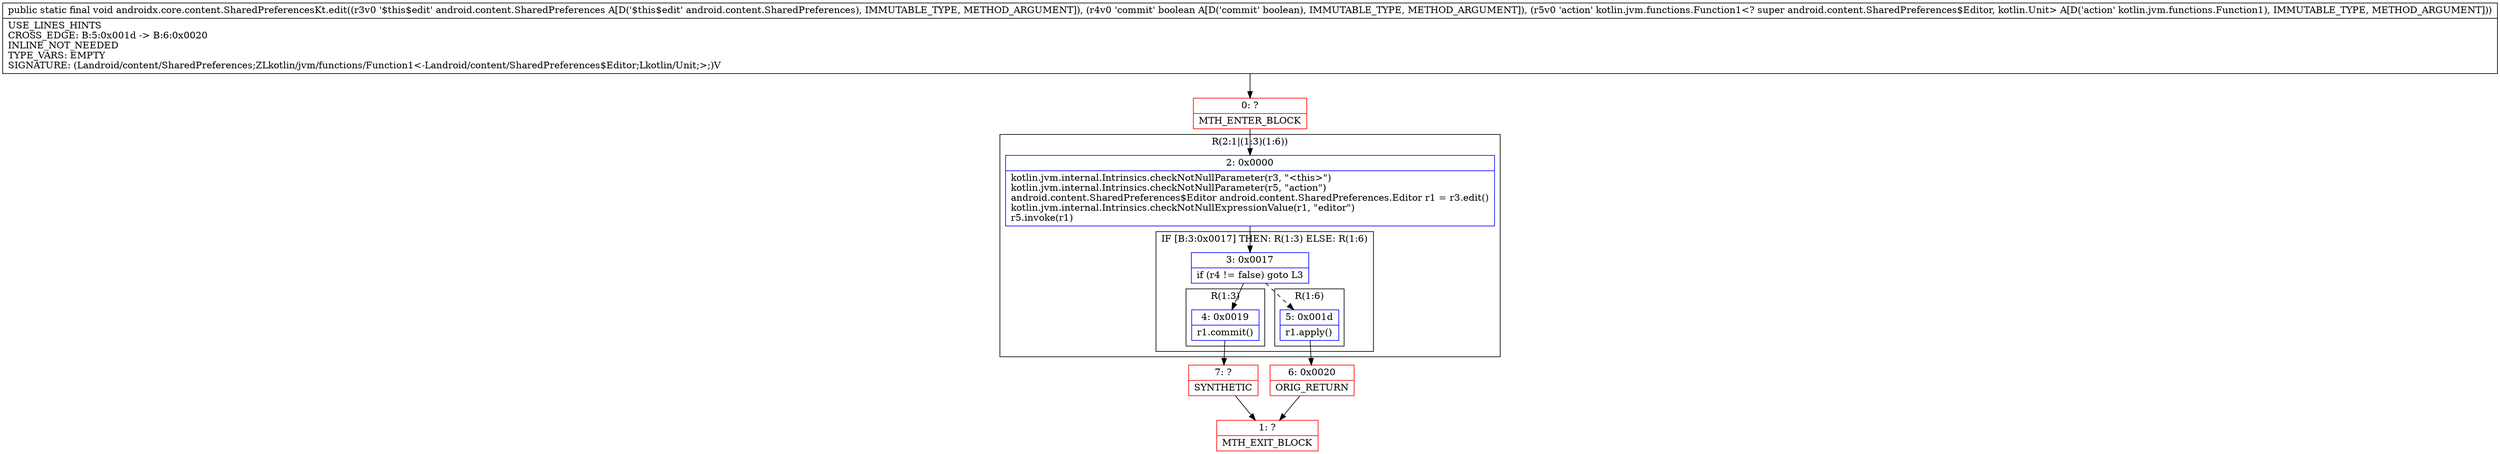 digraph "CFG forandroidx.core.content.SharedPreferencesKt.edit(Landroid\/content\/SharedPreferences;ZLkotlin\/jvm\/functions\/Function1;)V" {
subgraph cluster_Region_1075060068 {
label = "R(2:1|(1:3)(1:6))";
node [shape=record,color=blue];
Node_2 [shape=record,label="{2\:\ 0x0000|kotlin.jvm.internal.Intrinsics.checkNotNullParameter(r3, \"\<this\>\")\lkotlin.jvm.internal.Intrinsics.checkNotNullParameter(r5, \"action\")\landroid.content.SharedPreferences$Editor android.content.SharedPreferences.Editor r1 = r3.edit()\lkotlin.jvm.internal.Intrinsics.checkNotNullExpressionValue(r1, \"editor\")\lr5.invoke(r1)\l}"];
subgraph cluster_IfRegion_1799098042 {
label = "IF [B:3:0x0017] THEN: R(1:3) ELSE: R(1:6)";
node [shape=record,color=blue];
Node_3 [shape=record,label="{3\:\ 0x0017|if (r4 != false) goto L3\l}"];
subgraph cluster_Region_2124216753 {
label = "R(1:3)";
node [shape=record,color=blue];
Node_4 [shape=record,label="{4\:\ 0x0019|r1.commit()\l}"];
}
subgraph cluster_Region_1248170910 {
label = "R(1:6)";
node [shape=record,color=blue];
Node_5 [shape=record,label="{5\:\ 0x001d|r1.apply()\l}"];
}
}
}
Node_0 [shape=record,color=red,label="{0\:\ ?|MTH_ENTER_BLOCK\l}"];
Node_7 [shape=record,color=red,label="{7\:\ ?|SYNTHETIC\l}"];
Node_1 [shape=record,color=red,label="{1\:\ ?|MTH_EXIT_BLOCK\l}"];
Node_6 [shape=record,color=red,label="{6\:\ 0x0020|ORIG_RETURN\l}"];
MethodNode[shape=record,label="{public static final void androidx.core.content.SharedPreferencesKt.edit((r3v0 '$this$edit' android.content.SharedPreferences A[D('$this$edit' android.content.SharedPreferences), IMMUTABLE_TYPE, METHOD_ARGUMENT]), (r4v0 'commit' boolean A[D('commit' boolean), IMMUTABLE_TYPE, METHOD_ARGUMENT]), (r5v0 'action' kotlin.jvm.functions.Function1\<? super android.content.SharedPreferences$Editor, kotlin.Unit\> A[D('action' kotlin.jvm.functions.Function1), IMMUTABLE_TYPE, METHOD_ARGUMENT]))  | USE_LINES_HINTS\lCROSS_EDGE: B:5:0x001d \-\> B:6:0x0020\lINLINE_NOT_NEEDED\lTYPE_VARS: EMPTY\lSIGNATURE: (Landroid\/content\/SharedPreferences;ZLkotlin\/jvm\/functions\/Function1\<\-Landroid\/content\/SharedPreferences$Editor;Lkotlin\/Unit;\>;)V\l}"];
MethodNode -> Node_0;Node_2 -> Node_3;
Node_3 -> Node_4;
Node_3 -> Node_5[style=dashed];
Node_4 -> Node_7;
Node_5 -> Node_6;
Node_0 -> Node_2;
Node_7 -> Node_1;
Node_6 -> Node_1;
}

